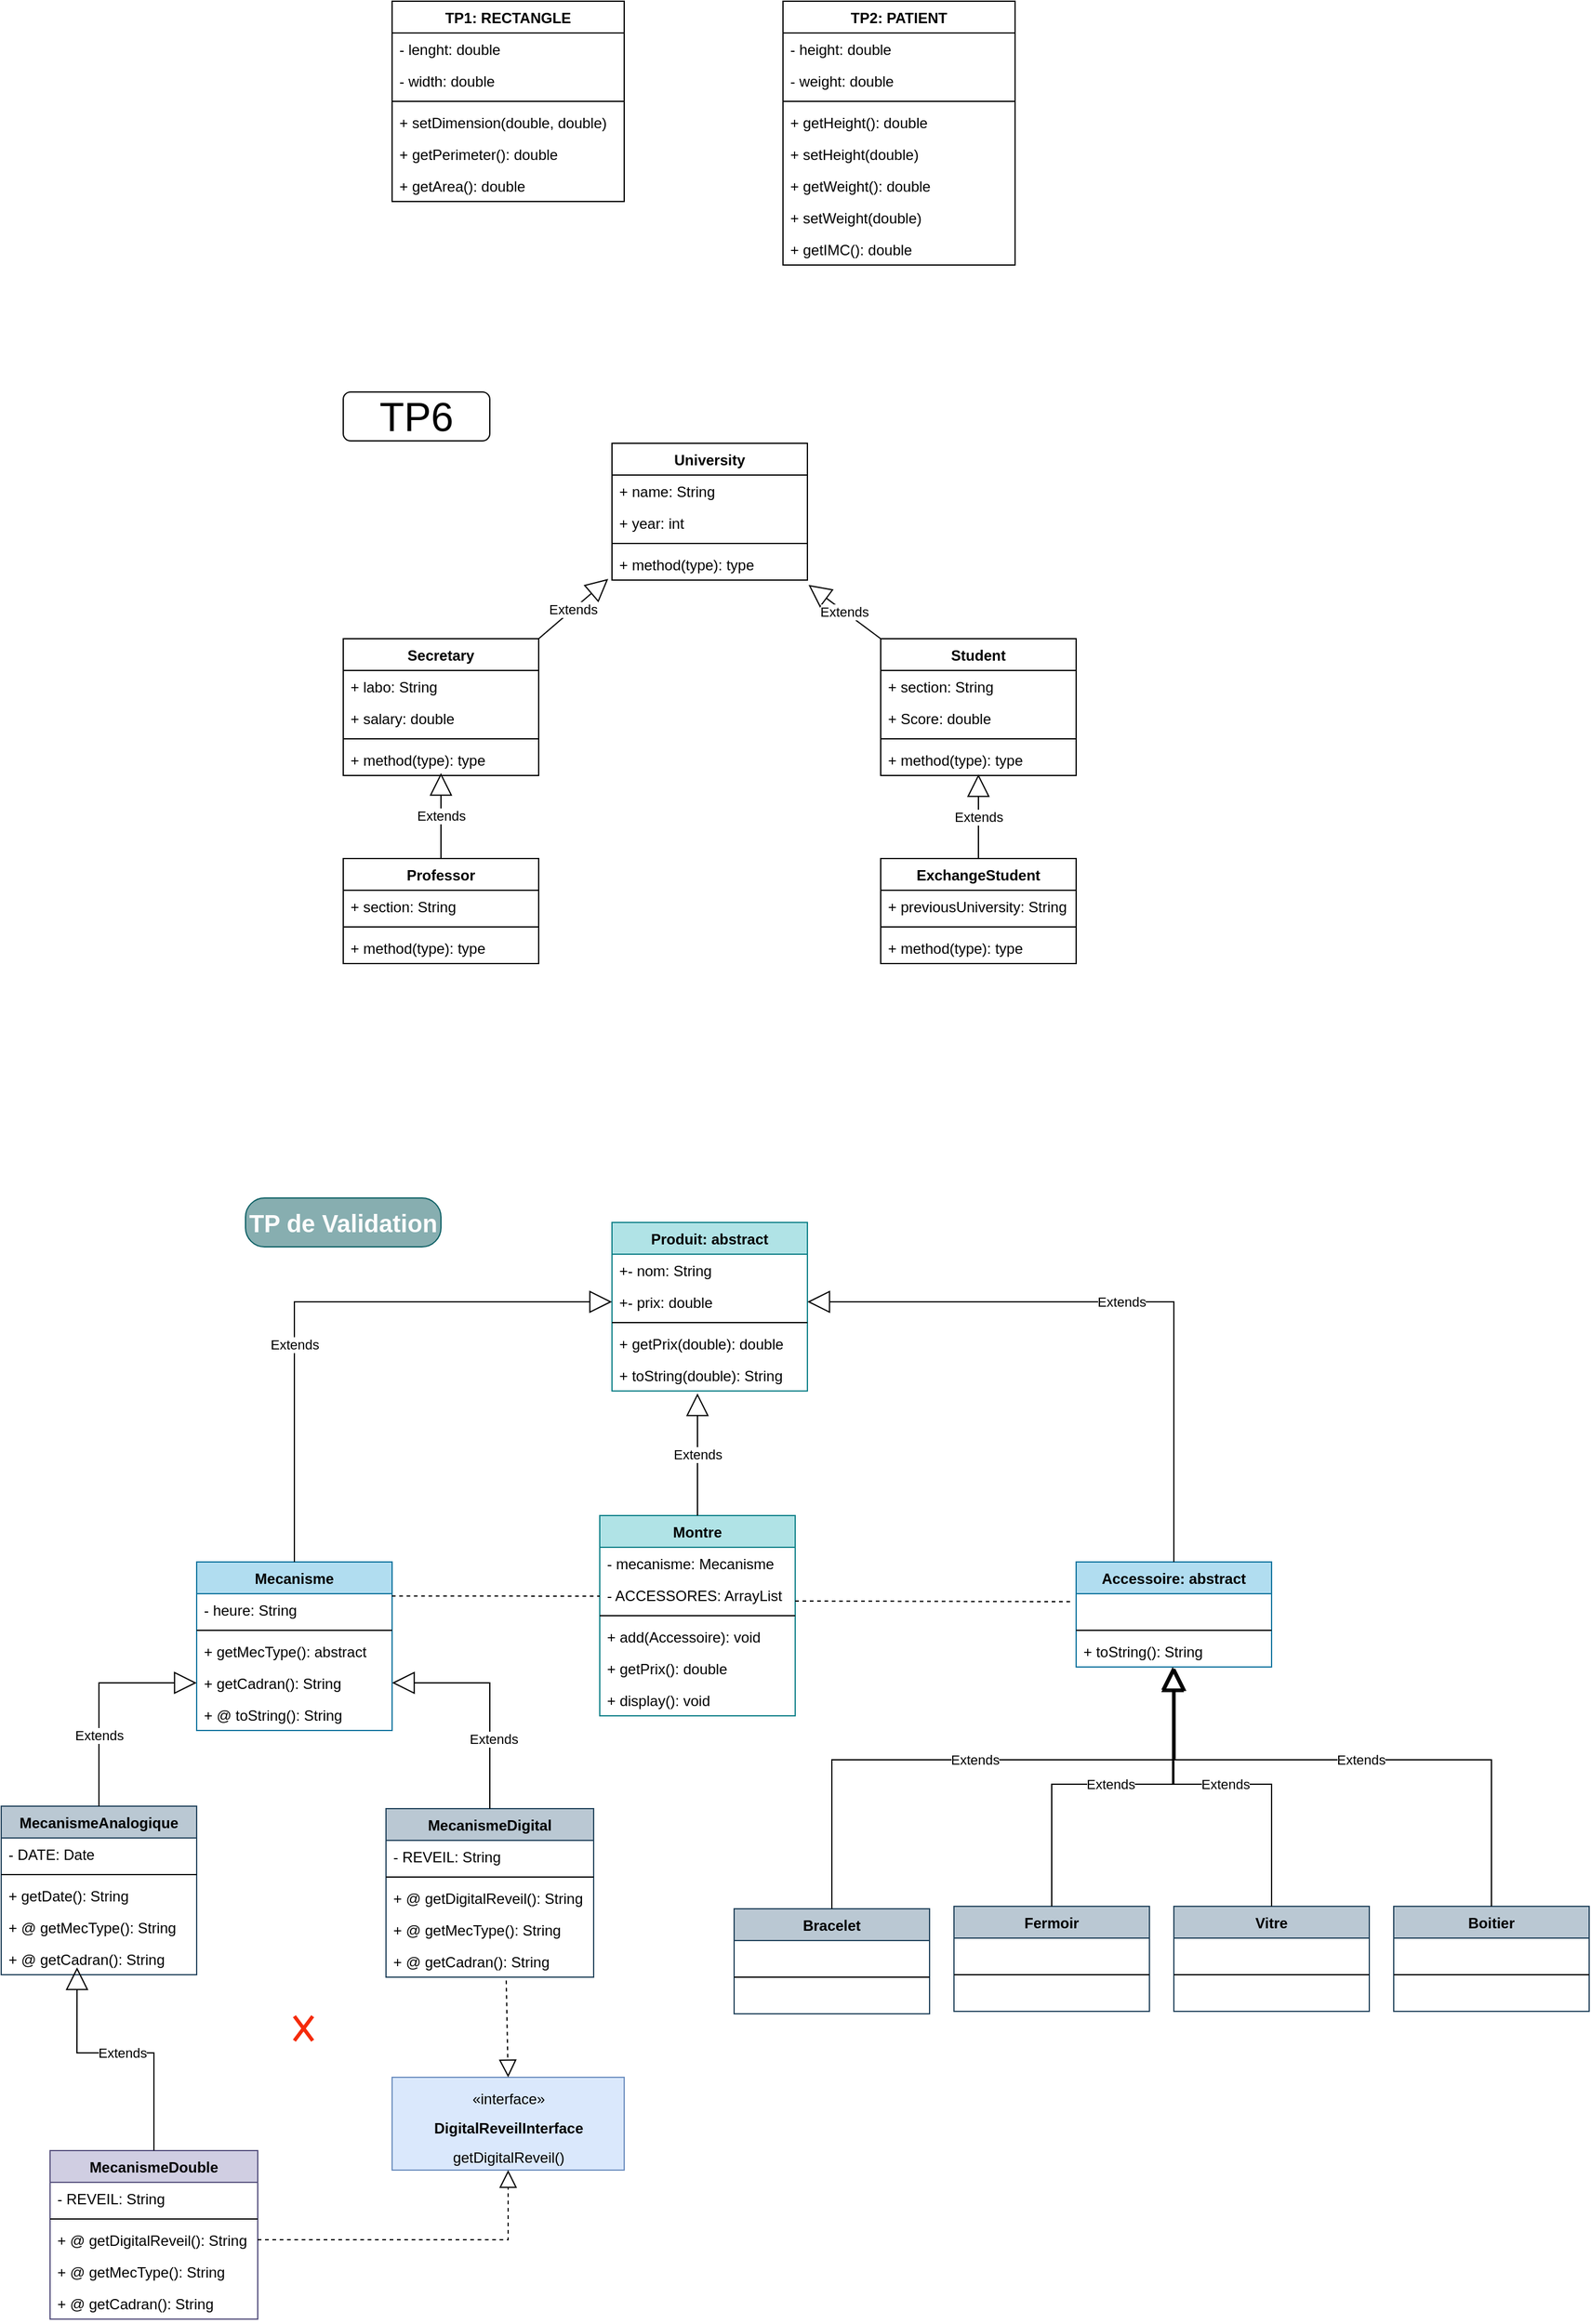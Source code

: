 <mxfile version="15.5.6" type="device"><diagram id="7NLvJx-dDChOAggZXdhR" name="Java-POO-TP"><mxGraphModel dx="2266" dy="753" grid="1" gridSize="10" guides="1" tooltips="1" connect="1" arrows="1" fold="1" page="1" pageScale="1" pageWidth="827" pageHeight="1169" math="0" shadow="0"><root><mxCell id="0"/><mxCell id="1" parent="0"/><mxCell id="1Ip_00NGn_N2yyJPVSsx-1" value="TP1: RECTANGLE" style="swimlane;fontStyle=1;align=center;verticalAlign=top;childLayout=stackLayout;horizontal=1;startSize=26;horizontalStack=0;resizeParent=1;resizeParentMax=0;resizeLast=0;collapsible=1;marginBottom=0;" parent="1" vertex="1"><mxGeometry x="120" y="40" width="190" height="164" as="geometry"><mxRectangle x="30" y="40" width="140" height="26" as="alternateBounds"/></mxGeometry></mxCell><mxCell id="1Ip_00NGn_N2yyJPVSsx-2" value="- lenght: double" style="text;strokeColor=none;fillColor=none;align=left;verticalAlign=top;spacingLeft=4;spacingRight=4;overflow=hidden;rotatable=0;points=[[0,0.5],[1,0.5]];portConstraint=eastwest;" parent="1Ip_00NGn_N2yyJPVSsx-1" vertex="1"><mxGeometry y="26" width="190" height="26" as="geometry"/></mxCell><mxCell id="1Ip_00NGn_N2yyJPVSsx-5" value="- width: double" style="text;strokeColor=none;fillColor=none;align=left;verticalAlign=top;spacingLeft=4;spacingRight=4;overflow=hidden;rotatable=0;points=[[0,0.5],[1,0.5]];portConstraint=eastwest;" parent="1Ip_00NGn_N2yyJPVSsx-1" vertex="1"><mxGeometry y="52" width="190" height="26" as="geometry"/></mxCell><mxCell id="1Ip_00NGn_N2yyJPVSsx-3" value="" style="line;strokeWidth=1;fillColor=none;align=left;verticalAlign=middle;spacingTop=-1;spacingLeft=3;spacingRight=3;rotatable=0;labelPosition=right;points=[];portConstraint=eastwest;" parent="1Ip_00NGn_N2yyJPVSsx-1" vertex="1"><mxGeometry y="78" width="190" height="8" as="geometry"/></mxCell><mxCell id="1Ip_00NGn_N2yyJPVSsx-12" value="+ setDimension(double, double)" style="text;strokeColor=none;fillColor=none;align=left;verticalAlign=top;spacingLeft=4;spacingRight=4;overflow=hidden;rotatable=0;points=[[0,0.5],[1,0.5]];portConstraint=eastwest;" parent="1Ip_00NGn_N2yyJPVSsx-1" vertex="1"><mxGeometry y="86" width="190" height="26" as="geometry"/></mxCell><mxCell id="1Ip_00NGn_N2yyJPVSsx-4" value="+ getPerimeter(): double" style="text;strokeColor=none;fillColor=none;align=left;verticalAlign=top;spacingLeft=4;spacingRight=4;overflow=hidden;rotatable=0;points=[[0,0.5],[1,0.5]];portConstraint=eastwest;" parent="1Ip_00NGn_N2yyJPVSsx-1" vertex="1"><mxGeometry y="112" width="190" height="26" as="geometry"/></mxCell><mxCell id="1Ip_00NGn_N2yyJPVSsx-11" value="+ getArea(): double" style="text;strokeColor=none;fillColor=none;align=left;verticalAlign=top;spacingLeft=4;spacingRight=4;overflow=hidden;rotatable=0;points=[[0,0.5],[1,0.5]];portConstraint=eastwest;" parent="1Ip_00NGn_N2yyJPVSsx-1" vertex="1"><mxGeometry y="138" width="190" height="26" as="geometry"/></mxCell><mxCell id="1Ip_00NGn_N2yyJPVSsx-6" value="TP2: PATIENT" style="swimlane;fontStyle=1;align=center;verticalAlign=top;childLayout=stackLayout;horizontal=1;startSize=26;horizontalStack=0;resizeParent=1;resizeParentMax=0;resizeLast=0;collapsible=1;marginBottom=0;" parent="1" vertex="1"><mxGeometry x="440" y="40" width="190" height="216" as="geometry"/></mxCell><mxCell id="1Ip_00NGn_N2yyJPVSsx-7" value="- height: double" style="text;strokeColor=none;fillColor=none;align=left;verticalAlign=top;spacingLeft=4;spacingRight=4;overflow=hidden;rotatable=0;points=[[0,0.5],[1,0.5]];portConstraint=eastwest;" parent="1Ip_00NGn_N2yyJPVSsx-6" vertex="1"><mxGeometry y="26" width="190" height="26" as="geometry"/></mxCell><mxCell id="1Ip_00NGn_N2yyJPVSsx-9" value="- weight: double" style="text;strokeColor=none;fillColor=none;align=left;verticalAlign=top;spacingLeft=4;spacingRight=4;overflow=hidden;rotatable=0;points=[[0,0.5],[1,0.5]];portConstraint=eastwest;" parent="1Ip_00NGn_N2yyJPVSsx-6" vertex="1"><mxGeometry y="52" width="190" height="26" as="geometry"/></mxCell><mxCell id="1Ip_00NGn_N2yyJPVSsx-8" value="" style="line;strokeWidth=1;fillColor=none;align=left;verticalAlign=middle;spacingTop=-1;spacingLeft=3;spacingRight=3;rotatable=0;labelPosition=right;points=[];portConstraint=eastwest;" parent="1Ip_00NGn_N2yyJPVSsx-6" vertex="1"><mxGeometry y="78" width="190" height="8" as="geometry"/></mxCell><mxCell id="1Ip_00NGn_N2yyJPVSsx-10" value="+ getHeight(): double" style="text;strokeColor=none;fillColor=none;align=left;verticalAlign=top;spacingLeft=4;spacingRight=4;overflow=hidden;rotatable=0;points=[[0,0.5],[1,0.5]];portConstraint=eastwest;" parent="1Ip_00NGn_N2yyJPVSsx-6" vertex="1"><mxGeometry y="86" width="190" height="26" as="geometry"/></mxCell><mxCell id="1Ip_00NGn_N2yyJPVSsx-17" value="+ setHeight(double)" style="text;strokeColor=none;fillColor=none;align=left;verticalAlign=top;spacingLeft=4;spacingRight=4;overflow=hidden;rotatable=0;points=[[0,0.5],[1,0.5]];portConstraint=eastwest;" parent="1Ip_00NGn_N2yyJPVSsx-6" vertex="1"><mxGeometry y="112" width="190" height="26" as="geometry"/></mxCell><mxCell id="1Ip_00NGn_N2yyJPVSsx-13" value="+ getWeight(): double" style="text;strokeColor=none;fillColor=none;align=left;verticalAlign=top;spacingLeft=4;spacingRight=4;overflow=hidden;rotatable=0;points=[[0,0.5],[1,0.5]];portConstraint=eastwest;" parent="1Ip_00NGn_N2yyJPVSsx-6" vertex="1"><mxGeometry y="138" width="190" height="26" as="geometry"/></mxCell><mxCell id="1Ip_00NGn_N2yyJPVSsx-18" value="+ setWeight(double)" style="text;strokeColor=none;fillColor=none;align=left;verticalAlign=top;spacingLeft=4;spacingRight=4;overflow=hidden;rotatable=0;points=[[0,0.5],[1,0.5]];portConstraint=eastwest;" parent="1Ip_00NGn_N2yyJPVSsx-6" vertex="1"><mxGeometry y="164" width="190" height="26" as="geometry"/></mxCell><mxCell id="1Ip_00NGn_N2yyJPVSsx-14" value="+ getIMC(): double" style="text;strokeColor=none;fillColor=none;align=left;verticalAlign=top;spacingLeft=4;spacingRight=4;overflow=hidden;rotatable=0;points=[[0,0.5],[1,0.5]];portConstraint=eastwest;" parent="1Ip_00NGn_N2yyJPVSsx-6" vertex="1"><mxGeometry y="190" width="190" height="26" as="geometry"/></mxCell><mxCell id="AFvJJXjj4XspYQ_Ao5Xr-1" value="Professor" style="swimlane;fontStyle=1;align=center;verticalAlign=top;childLayout=stackLayout;horizontal=1;startSize=26;horizontalStack=0;resizeParent=1;resizeParentMax=0;resizeLast=0;collapsible=1;marginBottom=0;" parent="1" vertex="1"><mxGeometry x="80" y="742" width="160" height="86" as="geometry"/></mxCell><mxCell id="AFvJJXjj4XspYQ_Ao5Xr-2" value="+ section: String" style="text;strokeColor=none;fillColor=none;align=left;verticalAlign=top;spacingLeft=4;spacingRight=4;overflow=hidden;rotatable=0;points=[[0,0.5],[1,0.5]];portConstraint=eastwest;" parent="AFvJJXjj4XspYQ_Ao5Xr-1" vertex="1"><mxGeometry y="26" width="160" height="26" as="geometry"/></mxCell><mxCell id="AFvJJXjj4XspYQ_Ao5Xr-3" value="" style="line;strokeWidth=1;fillColor=none;align=left;verticalAlign=middle;spacingTop=-1;spacingLeft=3;spacingRight=3;rotatable=0;labelPosition=right;points=[];portConstraint=eastwest;" parent="AFvJJXjj4XspYQ_Ao5Xr-1" vertex="1"><mxGeometry y="52" width="160" height="8" as="geometry"/></mxCell><mxCell id="AFvJJXjj4XspYQ_Ao5Xr-4" value="+ method(type): type" style="text;strokeColor=none;fillColor=none;align=left;verticalAlign=top;spacingLeft=4;spacingRight=4;overflow=hidden;rotatable=0;points=[[0,0.5],[1,0.5]];portConstraint=eastwest;" parent="AFvJJXjj4XspYQ_Ao5Xr-1" vertex="1"><mxGeometry y="60" width="160" height="26" as="geometry"/></mxCell><mxCell id="AFvJJXjj4XspYQ_Ao5Xr-9" value="ExchangeStudent" style="swimlane;fontStyle=1;align=center;verticalAlign=top;childLayout=stackLayout;horizontal=1;startSize=26;horizontalStack=0;resizeParent=1;resizeParentMax=0;resizeLast=0;collapsible=1;marginBottom=0;" parent="1" vertex="1"><mxGeometry x="520" y="742" width="160" height="86" as="geometry"/></mxCell><mxCell id="AFvJJXjj4XspYQ_Ao5Xr-10" value="+ previousUniversity: String" style="text;strokeColor=none;fillColor=none;align=left;verticalAlign=top;spacingLeft=4;spacingRight=4;overflow=hidden;rotatable=0;points=[[0,0.5],[1,0.5]];portConstraint=eastwest;" parent="AFvJJXjj4XspYQ_Ao5Xr-9" vertex="1"><mxGeometry y="26" width="160" height="26" as="geometry"/></mxCell><mxCell id="AFvJJXjj4XspYQ_Ao5Xr-11" value="" style="line;strokeWidth=1;fillColor=none;align=left;verticalAlign=middle;spacingTop=-1;spacingLeft=3;spacingRight=3;rotatable=0;labelPosition=right;points=[];portConstraint=eastwest;" parent="AFvJJXjj4XspYQ_Ao5Xr-9" vertex="1"><mxGeometry y="52" width="160" height="8" as="geometry"/></mxCell><mxCell id="AFvJJXjj4XspYQ_Ao5Xr-12" value="+ method(type): type" style="text;strokeColor=none;fillColor=none;align=left;verticalAlign=top;spacingLeft=4;spacingRight=4;overflow=hidden;rotatable=0;points=[[0,0.5],[1,0.5]];portConstraint=eastwest;" parent="AFvJJXjj4XspYQ_Ao5Xr-9" vertex="1"><mxGeometry y="60" width="160" height="26" as="geometry"/></mxCell><mxCell id="AFvJJXjj4XspYQ_Ao5Xr-17" value="Student" style="swimlane;fontStyle=1;align=center;verticalAlign=top;childLayout=stackLayout;horizontal=1;startSize=26;horizontalStack=0;resizeParent=1;resizeParentMax=0;resizeLast=0;collapsible=1;marginBottom=0;" parent="1" vertex="1"><mxGeometry x="520" y="562" width="160" height="112" as="geometry"/></mxCell><mxCell id="AFvJJXjj4XspYQ_Ao5Xr-18" value="+ section: String" style="text;strokeColor=none;fillColor=none;align=left;verticalAlign=top;spacingLeft=4;spacingRight=4;overflow=hidden;rotatable=0;points=[[0,0.5],[1,0.5]];portConstraint=eastwest;" parent="AFvJJXjj4XspYQ_Ao5Xr-17" vertex="1"><mxGeometry y="26" width="160" height="26" as="geometry"/></mxCell><mxCell id="AFvJJXjj4XspYQ_Ao5Xr-19" value="+ Score: double" style="text;strokeColor=none;fillColor=none;align=left;verticalAlign=top;spacingLeft=4;spacingRight=4;overflow=hidden;rotatable=0;points=[[0,0.5],[1,0.5]];portConstraint=eastwest;" parent="AFvJJXjj4XspYQ_Ao5Xr-17" vertex="1"><mxGeometry y="52" width="160" height="26" as="geometry"/></mxCell><mxCell id="AFvJJXjj4XspYQ_Ao5Xr-20" value="" style="line;strokeWidth=1;fillColor=none;align=left;verticalAlign=middle;spacingTop=-1;spacingLeft=3;spacingRight=3;rotatable=0;labelPosition=right;points=[];portConstraint=eastwest;" parent="AFvJJXjj4XspYQ_Ao5Xr-17" vertex="1"><mxGeometry y="78" width="160" height="8" as="geometry"/></mxCell><mxCell id="AFvJJXjj4XspYQ_Ao5Xr-21" value="+ method(type): type" style="text;strokeColor=none;fillColor=none;align=left;verticalAlign=top;spacingLeft=4;spacingRight=4;overflow=hidden;rotatable=0;points=[[0,0.5],[1,0.5]];portConstraint=eastwest;" parent="AFvJJXjj4XspYQ_Ao5Xr-17" vertex="1"><mxGeometry y="86" width="160" height="26" as="geometry"/></mxCell><mxCell id="AFvJJXjj4XspYQ_Ao5Xr-22" value="Secretary" style="swimlane;fontStyle=1;align=center;verticalAlign=top;childLayout=stackLayout;horizontal=1;startSize=26;horizontalStack=0;resizeParent=1;resizeParentMax=0;resizeLast=0;collapsible=1;marginBottom=0;" parent="1" vertex="1"><mxGeometry x="80" y="562" width="160" height="112" as="geometry"/></mxCell><mxCell id="AFvJJXjj4XspYQ_Ao5Xr-23" value="+ labo: String" style="text;strokeColor=none;fillColor=none;align=left;verticalAlign=top;spacingLeft=4;spacingRight=4;overflow=hidden;rotatable=0;points=[[0,0.5],[1,0.5]];portConstraint=eastwest;" parent="AFvJJXjj4XspYQ_Ao5Xr-22" vertex="1"><mxGeometry y="26" width="160" height="26" as="geometry"/></mxCell><mxCell id="AFvJJXjj4XspYQ_Ao5Xr-24" value="+ salary: double" style="text;strokeColor=none;fillColor=none;align=left;verticalAlign=top;spacingLeft=4;spacingRight=4;overflow=hidden;rotatable=0;points=[[0,0.5],[1,0.5]];portConstraint=eastwest;" parent="AFvJJXjj4XspYQ_Ao5Xr-22" vertex="1"><mxGeometry y="52" width="160" height="26" as="geometry"/></mxCell><mxCell id="AFvJJXjj4XspYQ_Ao5Xr-25" value="" style="line;strokeWidth=1;fillColor=none;align=left;verticalAlign=middle;spacingTop=-1;spacingLeft=3;spacingRight=3;rotatable=0;labelPosition=right;points=[];portConstraint=eastwest;" parent="AFvJJXjj4XspYQ_Ao5Xr-22" vertex="1"><mxGeometry y="78" width="160" height="8" as="geometry"/></mxCell><mxCell id="AFvJJXjj4XspYQ_Ao5Xr-26" value="+ method(type): type" style="text;strokeColor=none;fillColor=none;align=left;verticalAlign=top;spacingLeft=4;spacingRight=4;overflow=hidden;rotatable=0;points=[[0,0.5],[1,0.5]];portConstraint=eastwest;" parent="AFvJJXjj4XspYQ_Ao5Xr-22" vertex="1"><mxGeometry y="86" width="160" height="26" as="geometry"/></mxCell><mxCell id="AFvJJXjj4XspYQ_Ao5Xr-27" value="University" style="swimlane;fontStyle=1;align=center;verticalAlign=top;childLayout=stackLayout;horizontal=1;startSize=26;horizontalStack=0;resizeParent=1;resizeParentMax=0;resizeLast=0;collapsible=1;marginBottom=0;" parent="1" vertex="1"><mxGeometry x="300" y="402" width="160" height="112" as="geometry"/></mxCell><mxCell id="AFvJJXjj4XspYQ_Ao5Xr-28" value="+ name: String" style="text;strokeColor=none;fillColor=none;align=left;verticalAlign=top;spacingLeft=4;spacingRight=4;overflow=hidden;rotatable=0;points=[[0,0.5],[1,0.5]];portConstraint=eastwest;" parent="AFvJJXjj4XspYQ_Ao5Xr-27" vertex="1"><mxGeometry y="26" width="160" height="26" as="geometry"/></mxCell><mxCell id="AFvJJXjj4XspYQ_Ao5Xr-29" value="+ year: int" style="text;strokeColor=none;fillColor=none;align=left;verticalAlign=top;spacingLeft=4;spacingRight=4;overflow=hidden;rotatable=0;points=[[0,0.5],[1,0.5]];portConstraint=eastwest;" parent="AFvJJXjj4XspYQ_Ao5Xr-27" vertex="1"><mxGeometry y="52" width="160" height="26" as="geometry"/></mxCell><mxCell id="AFvJJXjj4XspYQ_Ao5Xr-30" value="" style="line;strokeWidth=1;fillColor=none;align=left;verticalAlign=middle;spacingTop=-1;spacingLeft=3;spacingRight=3;rotatable=0;labelPosition=right;points=[];portConstraint=eastwest;" parent="AFvJJXjj4XspYQ_Ao5Xr-27" vertex="1"><mxGeometry y="78" width="160" height="8" as="geometry"/></mxCell><mxCell id="AFvJJXjj4XspYQ_Ao5Xr-31" value="+ method(type): type" style="text;strokeColor=none;fillColor=none;align=left;verticalAlign=top;spacingLeft=4;spacingRight=4;overflow=hidden;rotatable=0;points=[[0,0.5],[1,0.5]];portConstraint=eastwest;" parent="AFvJJXjj4XspYQ_Ao5Xr-27" vertex="1"><mxGeometry y="86" width="160" height="26" as="geometry"/></mxCell><mxCell id="AFvJJXjj4XspYQ_Ao5Xr-32" value="Extends" style="endArrow=block;endSize=16;endFill=0;html=1;rounded=0;entryX=-0.019;entryY=0.962;entryDx=0;entryDy=0;entryPerimeter=0;exitX=1;exitY=0;exitDx=0;exitDy=0;" parent="1" source="AFvJJXjj4XspYQ_Ao5Xr-22" target="AFvJJXjj4XspYQ_Ao5Xr-31" edge="1"><mxGeometry width="160" relative="1" as="geometry"><mxPoint x="20" y="552" as="sourcePoint"/><mxPoint x="180" y="552" as="targetPoint"/></mxGeometry></mxCell><mxCell id="AFvJJXjj4XspYQ_Ao5Xr-33" value="Extends" style="endArrow=block;endSize=16;endFill=0;html=1;rounded=0;entryX=1.006;entryY=1.154;entryDx=0;entryDy=0;entryPerimeter=0;exitX=0;exitY=0;exitDx=0;exitDy=0;" parent="1" source="AFvJJXjj4XspYQ_Ao5Xr-17" target="AFvJJXjj4XspYQ_Ao5Xr-31" edge="1"><mxGeometry width="160" relative="1" as="geometry"><mxPoint x="250" y="640" as="sourcePoint"/><mxPoint x="363" y="554.002" as="targetPoint"/></mxGeometry></mxCell><mxCell id="AFvJJXjj4XspYQ_Ao5Xr-34" value="Extends" style="endArrow=block;endSize=16;endFill=0;html=1;rounded=0;exitX=0.5;exitY=0;exitDx=0;exitDy=0;" parent="1" source="AFvJJXjj4XspYQ_Ao5Xr-1" edge="1"><mxGeometry width="160" relative="1" as="geometry"><mxPoint x="-30" y="802" as="sourcePoint"/><mxPoint x="160" y="672" as="targetPoint"/></mxGeometry></mxCell><mxCell id="AFvJJXjj4XspYQ_Ao5Xr-35" value="Extends" style="endArrow=block;endSize=16;endFill=0;html=1;rounded=0;entryX=0.5;entryY=0.962;entryDx=0;entryDy=0;entryPerimeter=0;exitX=0.5;exitY=0;exitDx=0;exitDy=0;" parent="1" source="AFvJJXjj4XspYQ_Ao5Xr-9" target="AFvJJXjj4XspYQ_Ao5Xr-21" edge="1"><mxGeometry width="160" relative="1" as="geometry"><mxPoint x="550" y="802" as="sourcePoint"/><mxPoint x="606.96" y="812.002" as="targetPoint"/></mxGeometry></mxCell><mxCell id="AFvJJXjj4XspYQ_Ao5Xr-36" value="&lt;font style=&quot;font-size: 33px&quot;&gt;TP6&lt;/font&gt;" style="rounded=1;whiteSpace=wrap;html=1;" parent="1" vertex="1"><mxGeometry x="80" y="360" width="120" height="40" as="geometry"/></mxCell><mxCell id="9vx7oB6slIknkh0LOiSo-1" value="Produit: abstract" style="swimlane;fontStyle=1;align=center;verticalAlign=top;childLayout=stackLayout;horizontal=1;startSize=26;horizontalStack=0;resizeParent=1;resizeParentMax=0;resizeLast=0;collapsible=1;marginBottom=0;fillColor=#b0e3e6;strokeColor=#0e8088;" vertex="1" parent="1"><mxGeometry x="300" y="1040" width="160" height="138" as="geometry"/></mxCell><mxCell id="9vx7oB6slIknkh0LOiSo-68" value="+- nom: String" style="text;strokeColor=none;fillColor=none;align=left;verticalAlign=top;spacingLeft=4;spacingRight=4;overflow=hidden;rotatable=0;points=[[0,0.5],[1,0.5]];portConstraint=eastwest;" vertex="1" parent="9vx7oB6slIknkh0LOiSo-1"><mxGeometry y="26" width="160" height="26" as="geometry"/></mxCell><mxCell id="9vx7oB6slIknkh0LOiSo-2" value="+- prix: double" style="text;strokeColor=none;fillColor=none;align=left;verticalAlign=top;spacingLeft=4;spacingRight=4;overflow=hidden;rotatable=0;points=[[0,0.5],[1,0.5]];portConstraint=eastwest;" vertex="1" parent="9vx7oB6slIknkh0LOiSo-1"><mxGeometry y="52" width="160" height="26" as="geometry"/></mxCell><mxCell id="9vx7oB6slIknkh0LOiSo-3" value="" style="line;strokeWidth=1;fillColor=none;align=left;verticalAlign=middle;spacingTop=-1;spacingLeft=3;spacingRight=3;rotatable=0;labelPosition=right;points=[];portConstraint=eastwest;" vertex="1" parent="9vx7oB6slIknkh0LOiSo-1"><mxGeometry y="78" width="160" height="8" as="geometry"/></mxCell><mxCell id="9vx7oB6slIknkh0LOiSo-4" value="+ getPrix(double): double" style="text;strokeColor=none;fillColor=none;align=left;verticalAlign=top;spacingLeft=4;spacingRight=4;overflow=hidden;rotatable=0;points=[[0,0.5],[1,0.5]];portConstraint=eastwest;" vertex="1" parent="9vx7oB6slIknkh0LOiSo-1"><mxGeometry y="86" width="160" height="26" as="geometry"/></mxCell><mxCell id="9vx7oB6slIknkh0LOiSo-82" value="+ toString(double): String" style="text;strokeColor=none;fillColor=none;align=left;verticalAlign=top;spacingLeft=4;spacingRight=4;overflow=hidden;rotatable=0;points=[[0,0.5],[1,0.5]];portConstraint=eastwest;" vertex="1" parent="9vx7oB6slIknkh0LOiSo-1"><mxGeometry y="112" width="160" height="26" as="geometry"/></mxCell><mxCell id="9vx7oB6slIknkh0LOiSo-9" value="Montre" style="swimlane;fontStyle=1;align=center;verticalAlign=top;childLayout=stackLayout;horizontal=1;startSize=26;horizontalStack=0;resizeParent=1;resizeParentMax=0;resizeLast=0;collapsible=1;marginBottom=0;fillColor=#b0e3e6;strokeColor=#0e8088;" vertex="1" parent="1"><mxGeometry x="290" y="1280" width="160" height="164" as="geometry"/></mxCell><mxCell id="9vx7oB6slIknkh0LOiSo-10" value="- mecanisme: Mecanisme" style="text;strokeColor=none;fillColor=none;align=left;verticalAlign=top;spacingLeft=4;spacingRight=4;overflow=hidden;rotatable=0;points=[[0,0.5],[1,0.5]];portConstraint=eastwest;" vertex="1" parent="9vx7oB6slIknkh0LOiSo-9"><mxGeometry y="26" width="160" height="26" as="geometry"/></mxCell><mxCell id="9vx7oB6slIknkh0LOiSo-83" value="- ACCESSORES: ArrayList" style="text;strokeColor=none;fillColor=none;align=left;verticalAlign=top;spacingLeft=4;spacingRight=4;overflow=hidden;rotatable=0;points=[[0,0.5],[1,0.5]];portConstraint=eastwest;" vertex="1" parent="9vx7oB6slIknkh0LOiSo-9"><mxGeometry y="52" width="160" height="26" as="geometry"/></mxCell><mxCell id="9vx7oB6slIknkh0LOiSo-11" value="" style="line;strokeWidth=1;fillColor=none;align=left;verticalAlign=middle;spacingTop=-1;spacingLeft=3;spacingRight=3;rotatable=0;labelPosition=right;points=[];portConstraint=eastwest;" vertex="1" parent="9vx7oB6slIknkh0LOiSo-9"><mxGeometry y="78" width="160" height="8" as="geometry"/></mxCell><mxCell id="9vx7oB6slIknkh0LOiSo-12" value="+ add(Accessoire): void" style="text;strokeColor=none;fillColor=none;align=left;verticalAlign=top;spacingLeft=4;spacingRight=4;overflow=hidden;rotatable=0;points=[[0,0.5],[1,0.5]];portConstraint=eastwest;" vertex="1" parent="9vx7oB6slIknkh0LOiSo-9"><mxGeometry y="86" width="160" height="26" as="geometry"/></mxCell><mxCell id="9vx7oB6slIknkh0LOiSo-84" value="+ getPrix(): double" style="text;strokeColor=none;fillColor=none;align=left;verticalAlign=top;spacingLeft=4;spacingRight=4;overflow=hidden;rotatable=0;points=[[0,0.5],[1,0.5]];portConstraint=eastwest;" vertex="1" parent="9vx7oB6slIknkh0LOiSo-9"><mxGeometry y="112" width="160" height="26" as="geometry"/></mxCell><mxCell id="9vx7oB6slIknkh0LOiSo-85" value="+ display(): void" style="text;strokeColor=none;fillColor=none;align=left;verticalAlign=top;spacingLeft=4;spacingRight=4;overflow=hidden;rotatable=0;points=[[0,0.5],[1,0.5]];portConstraint=eastwest;" vertex="1" parent="9vx7oB6slIknkh0LOiSo-9"><mxGeometry y="138" width="160" height="26" as="geometry"/></mxCell><mxCell id="9vx7oB6slIknkh0LOiSo-13" value="Mecanisme" style="swimlane;fontStyle=1;align=center;verticalAlign=top;childLayout=stackLayout;horizontal=1;startSize=26;horizontalStack=0;resizeParent=1;resizeParentMax=0;resizeLast=0;collapsible=1;marginBottom=0;fillColor=#b1ddf0;strokeColor=#10739e;" vertex="1" parent="1"><mxGeometry x="-40" y="1318" width="160" height="138" as="geometry"/></mxCell><mxCell id="9vx7oB6slIknkh0LOiSo-14" value="- heure: String" style="text;strokeColor=none;fillColor=none;align=left;verticalAlign=top;spacingLeft=4;spacingRight=4;overflow=hidden;rotatable=0;points=[[0,0.5],[1,0.5]];portConstraint=eastwest;" vertex="1" parent="9vx7oB6slIknkh0LOiSo-13"><mxGeometry y="26" width="160" height="26" as="geometry"/></mxCell><mxCell id="9vx7oB6slIknkh0LOiSo-15" value="" style="line;strokeWidth=1;fillColor=none;align=left;verticalAlign=middle;spacingTop=-1;spacingLeft=3;spacingRight=3;rotatable=0;labelPosition=right;points=[];portConstraint=eastwest;" vertex="1" parent="9vx7oB6slIknkh0LOiSo-13"><mxGeometry y="52" width="160" height="8" as="geometry"/></mxCell><mxCell id="9vx7oB6slIknkh0LOiSo-16" value="+ getMecType(): abstract" style="text;strokeColor=none;fillColor=none;align=left;verticalAlign=top;spacingLeft=4;spacingRight=4;overflow=hidden;rotatable=0;points=[[0,0.5],[1,0.5]];portConstraint=eastwest;" vertex="1" parent="9vx7oB6slIknkh0LOiSo-13"><mxGeometry y="60" width="160" height="26" as="geometry"/></mxCell><mxCell id="9vx7oB6slIknkh0LOiSo-62" value="+ getCadran(): String" style="text;strokeColor=none;fillColor=none;align=left;verticalAlign=top;spacingLeft=4;spacingRight=4;overflow=hidden;rotatable=0;points=[[0,0.5],[1,0.5]];portConstraint=eastwest;" vertex="1" parent="9vx7oB6slIknkh0LOiSo-13"><mxGeometry y="86" width="160" height="26" as="geometry"/></mxCell><mxCell id="9vx7oB6slIknkh0LOiSo-86" value="+ @ toString(): String" style="text;strokeColor=none;fillColor=none;align=left;verticalAlign=top;spacingLeft=4;spacingRight=4;overflow=hidden;rotatable=0;points=[[0,0.5],[1,0.5]];portConstraint=eastwest;" vertex="1" parent="9vx7oB6slIknkh0LOiSo-13"><mxGeometry y="112" width="160" height="26" as="geometry"/></mxCell><mxCell id="9vx7oB6slIknkh0LOiSo-17" value="Accessoire: abstract" style="swimlane;fontStyle=1;align=center;verticalAlign=top;childLayout=stackLayout;horizontal=1;startSize=26;horizontalStack=0;resizeParent=1;resizeParentMax=0;resizeLast=0;collapsible=1;marginBottom=0;fillColor=#b1ddf0;strokeColor=#10739e;" vertex="1" parent="1"><mxGeometry x="680" y="1318" width="160" height="86" as="geometry"/></mxCell><mxCell id="9vx7oB6slIknkh0LOiSo-69" value="   " style="text;strokeColor=none;fillColor=none;align=left;verticalAlign=top;spacingLeft=4;spacingRight=4;overflow=hidden;rotatable=0;points=[[0,0.5],[1,0.5]];portConstraint=eastwest;" vertex="1" parent="9vx7oB6slIknkh0LOiSo-17"><mxGeometry y="26" width="160" height="26" as="geometry"/></mxCell><mxCell id="9vx7oB6slIknkh0LOiSo-19" value="" style="line;strokeWidth=1;fillColor=none;align=left;verticalAlign=middle;spacingTop=-1;spacingLeft=3;spacingRight=3;rotatable=0;labelPosition=right;points=[];portConstraint=eastwest;" vertex="1" parent="9vx7oB6slIknkh0LOiSo-17"><mxGeometry y="52" width="160" height="8" as="geometry"/></mxCell><mxCell id="9vx7oB6slIknkh0LOiSo-20" value="+ toString(): String" style="text;strokeColor=none;fillColor=none;align=left;verticalAlign=top;spacingLeft=4;spacingRight=4;overflow=hidden;rotatable=0;points=[[0,0.5],[1,0.5]];portConstraint=eastwest;" vertex="1" parent="9vx7oB6slIknkh0LOiSo-17"><mxGeometry y="60" width="160" height="26" as="geometry"/></mxCell><mxCell id="9vx7oB6slIknkh0LOiSo-21" value="Extends" style="endArrow=block;endSize=16;endFill=0;html=1;rounded=0;" edge="1" parent="1" source="9vx7oB6slIknkh0LOiSo-9"><mxGeometry width="160" relative="1" as="geometry"><mxPoint x="330" y="1010" as="sourcePoint"/><mxPoint x="370" y="1180" as="targetPoint"/></mxGeometry></mxCell><mxCell id="9vx7oB6slIknkh0LOiSo-22" value="Extends" style="endArrow=block;endSize=16;endFill=0;html=1;rounded=0;exitX=0.5;exitY=0;exitDx=0;exitDy=0;entryX=0;entryY=0.5;entryDx=0;entryDy=0;" edge="1" parent="1" source="9vx7oB6slIknkh0LOiSo-13" target="9vx7oB6slIknkh0LOiSo-2"><mxGeometry x="-0.248" width="160" relative="1" as="geometry"><mxPoint x="250" y="1162" as="sourcePoint"/><mxPoint x="388.08" y="1045.998" as="targetPoint"/><Array as="points"><mxPoint x="40" y="1105"/></Array><mxPoint as="offset"/></mxGeometry></mxCell><mxCell id="9vx7oB6slIknkh0LOiSo-23" value="Extends" style="endArrow=block;endSize=16;endFill=0;html=1;rounded=0;exitX=0.5;exitY=0;exitDx=0;exitDy=0;entryX=1;entryY=0.5;entryDx=0;entryDy=0;" edge="1" parent="1" source="9vx7oB6slIknkh0LOiSo-17" target="9vx7oB6slIknkh0LOiSo-2"><mxGeometry width="160" relative="1" as="geometry"><mxPoint x="720" y="1105" as="sourcePoint"/><mxPoint x="308.08" y="1053.998" as="targetPoint"/><Array as="points"><mxPoint x="760" y="1105"/></Array></mxGeometry></mxCell><mxCell id="9vx7oB6slIknkh0LOiSo-24" value="Fermoir" style="swimlane;fontStyle=1;align=center;verticalAlign=top;childLayout=stackLayout;horizontal=1;startSize=26;horizontalStack=0;resizeParent=1;resizeParentMax=0;resizeLast=0;collapsible=1;marginBottom=0;fillColor=#bac8d3;strokeColor=#23445d;" vertex="1" parent="1"><mxGeometry x="580" y="1600" width="160" height="86" as="geometry"/></mxCell><mxCell id="9vx7oB6slIknkh0LOiSo-25" value="    " style="text;strokeColor=none;fillColor=none;align=left;verticalAlign=top;spacingLeft=4;spacingRight=4;overflow=hidden;rotatable=0;points=[[0,0.5],[1,0.5]];portConstraint=eastwest;" vertex="1" parent="9vx7oB6slIknkh0LOiSo-24"><mxGeometry y="26" width="160" height="26" as="geometry"/></mxCell><mxCell id="9vx7oB6slIknkh0LOiSo-26" value="" style="line;strokeWidth=1;fillColor=none;align=left;verticalAlign=middle;spacingTop=-1;spacingLeft=3;spacingRight=3;rotatable=0;labelPosition=right;points=[];portConstraint=eastwest;" vertex="1" parent="9vx7oB6slIknkh0LOiSo-24"><mxGeometry y="52" width="160" height="8" as="geometry"/></mxCell><mxCell id="9vx7oB6slIknkh0LOiSo-27" value="    " style="text;strokeColor=none;fillColor=none;align=left;verticalAlign=top;spacingLeft=4;spacingRight=4;overflow=hidden;rotatable=0;points=[[0,0.5],[1,0.5]];portConstraint=eastwest;" vertex="1" parent="9vx7oB6slIknkh0LOiSo-24"><mxGeometry y="60" width="160" height="26" as="geometry"/></mxCell><mxCell id="9vx7oB6slIknkh0LOiSo-28" value="Bracelet" style="swimlane;fontStyle=1;align=center;verticalAlign=top;childLayout=stackLayout;horizontal=1;startSize=26;horizontalStack=0;resizeParent=1;resizeParentMax=0;resizeLast=0;collapsible=1;marginBottom=0;fillColor=#bac8d3;strokeColor=#23445d;" vertex="1" parent="1"><mxGeometry x="400" y="1602" width="160" height="86" as="geometry"/></mxCell><mxCell id="9vx7oB6slIknkh0LOiSo-29" value="    " style="text;strokeColor=none;fillColor=none;align=left;verticalAlign=top;spacingLeft=4;spacingRight=4;overflow=hidden;rotatable=0;points=[[0,0.5],[1,0.5]];portConstraint=eastwest;" vertex="1" parent="9vx7oB6slIknkh0LOiSo-28"><mxGeometry y="26" width="160" height="26" as="geometry"/></mxCell><mxCell id="9vx7oB6slIknkh0LOiSo-30" value="" style="line;strokeWidth=1;fillColor=none;align=left;verticalAlign=middle;spacingTop=-1;spacingLeft=3;spacingRight=3;rotatable=0;labelPosition=right;points=[];portConstraint=eastwest;" vertex="1" parent="9vx7oB6slIknkh0LOiSo-28"><mxGeometry y="52" width="160" height="8" as="geometry"/></mxCell><mxCell id="9vx7oB6slIknkh0LOiSo-31" value="    " style="text;strokeColor=none;fillColor=none;align=left;verticalAlign=top;spacingLeft=4;spacingRight=4;overflow=hidden;rotatable=0;points=[[0,0.5],[1,0.5]];portConstraint=eastwest;" vertex="1" parent="9vx7oB6slIknkh0LOiSo-28"><mxGeometry y="60" width="160" height="26" as="geometry"/></mxCell><mxCell id="9vx7oB6slIknkh0LOiSo-32" value="Boitier" style="swimlane;fontStyle=1;align=center;verticalAlign=top;childLayout=stackLayout;horizontal=1;startSize=26;horizontalStack=0;resizeParent=1;resizeParentMax=0;resizeLast=0;collapsible=1;marginBottom=0;fillColor=#bac8d3;strokeColor=#23445d;" vertex="1" parent="1"><mxGeometry x="940" y="1600" width="160" height="86" as="geometry"/></mxCell><mxCell id="9vx7oB6slIknkh0LOiSo-33" value="    " style="text;strokeColor=none;fillColor=none;align=left;verticalAlign=top;spacingLeft=4;spacingRight=4;overflow=hidden;rotatable=0;points=[[0,0.5],[1,0.5]];portConstraint=eastwest;" vertex="1" parent="9vx7oB6slIknkh0LOiSo-32"><mxGeometry y="26" width="160" height="26" as="geometry"/></mxCell><mxCell id="9vx7oB6slIknkh0LOiSo-34" value="" style="line;strokeWidth=1;fillColor=none;align=left;verticalAlign=middle;spacingTop=-1;spacingLeft=3;spacingRight=3;rotatable=0;labelPosition=right;points=[];portConstraint=eastwest;" vertex="1" parent="9vx7oB6slIknkh0LOiSo-32"><mxGeometry y="52" width="160" height="8" as="geometry"/></mxCell><mxCell id="9vx7oB6slIknkh0LOiSo-35" value="    " style="text;strokeColor=none;fillColor=none;align=left;verticalAlign=top;spacingLeft=4;spacingRight=4;overflow=hidden;rotatable=0;points=[[0,0.5],[1,0.5]];portConstraint=eastwest;" vertex="1" parent="9vx7oB6slIknkh0LOiSo-32"><mxGeometry y="60" width="160" height="26" as="geometry"/></mxCell><mxCell id="9vx7oB6slIknkh0LOiSo-36" value="Extends" style="endArrow=block;endSize=16;endFill=0;html=1;rounded=0;exitX=0.5;exitY=0;exitDx=0;exitDy=0;entryX=0.5;entryY=1.038;entryDx=0;entryDy=0;entryPerimeter=0;" edge="1" parent="1" source="9vx7oB6slIknkh0LOiSo-24" target="9vx7oB6slIknkh0LOiSo-20"><mxGeometry width="160" relative="1" as="geometry"><mxPoint x="680" y="1370" as="sourcePoint"/><mxPoint x="790" y="1200" as="targetPoint"/><Array as="points"><mxPoint x="660" y="1500"/><mxPoint x="760" y="1500"/></Array></mxGeometry></mxCell><mxCell id="9vx7oB6slIknkh0LOiSo-37" value="Extends" style="endArrow=block;endSize=16;endFill=0;html=1;rounded=0;exitX=0.5;exitY=0;exitDx=0;exitDy=0;entryX=0.506;entryY=1.038;entryDx=0;entryDy=0;entryPerimeter=0;" edge="1" parent="1" source="9vx7oB6slIknkh0LOiSo-28" target="9vx7oB6slIknkh0LOiSo-20"><mxGeometry width="160" relative="1" as="geometry"><mxPoint x="530" y="1410" as="sourcePoint"/><mxPoint x="640" y="1290" as="targetPoint"/><Array as="points"><mxPoint x="480" y="1480"/><mxPoint x="761" y="1480"/></Array></mxGeometry></mxCell><mxCell id="9vx7oB6slIknkh0LOiSo-38" value="Extends" style="endArrow=block;endSize=16;endFill=0;html=1;rounded=0;exitX=0.5;exitY=0;exitDx=0;exitDy=0;entryX=0.494;entryY=1.077;entryDx=0;entryDy=0;entryPerimeter=0;" edge="1" parent="1" source="9vx7oB6slIknkh0LOiSo-32" target="9vx7oB6slIknkh0LOiSo-20"><mxGeometry width="160" relative="1" as="geometry"><mxPoint x="690" y="1410" as="sourcePoint"/><mxPoint x="800" y="1490" as="targetPoint"/><Array as="points"><mxPoint x="1020" y="1480"/><mxPoint x="759" y="1480"/></Array></mxGeometry></mxCell><mxCell id="9vx7oB6slIknkh0LOiSo-39" value="Vitre" style="swimlane;fontStyle=1;align=center;verticalAlign=top;childLayout=stackLayout;horizontal=1;startSize=26;horizontalStack=0;resizeParent=1;resizeParentMax=0;resizeLast=0;collapsible=1;marginBottom=0;fillColor=#bac8d3;strokeColor=#23445d;" vertex="1" parent="1"><mxGeometry x="760" y="1600" width="160" height="86" as="geometry"/></mxCell><mxCell id="9vx7oB6slIknkh0LOiSo-40" value="    " style="text;strokeColor=none;fillColor=none;align=left;verticalAlign=top;spacingLeft=4;spacingRight=4;overflow=hidden;rotatable=0;points=[[0,0.5],[1,0.5]];portConstraint=eastwest;" vertex="1" parent="9vx7oB6slIknkh0LOiSo-39"><mxGeometry y="26" width="160" height="26" as="geometry"/></mxCell><mxCell id="9vx7oB6slIknkh0LOiSo-41" value="" style="line;strokeWidth=1;fillColor=none;align=left;verticalAlign=middle;spacingTop=-1;spacingLeft=3;spacingRight=3;rotatable=0;labelPosition=right;points=[];portConstraint=eastwest;" vertex="1" parent="9vx7oB6slIknkh0LOiSo-39"><mxGeometry y="52" width="160" height="8" as="geometry"/></mxCell><mxCell id="9vx7oB6slIknkh0LOiSo-42" value="    " style="text;strokeColor=none;fillColor=none;align=left;verticalAlign=top;spacingLeft=4;spacingRight=4;overflow=hidden;rotatable=0;points=[[0,0.5],[1,0.5]];portConstraint=eastwest;" vertex="1" parent="9vx7oB6slIknkh0LOiSo-39"><mxGeometry y="60" width="160" height="26" as="geometry"/></mxCell><mxCell id="9vx7oB6slIknkh0LOiSo-43" value="Extends" style="endArrow=block;endSize=16;endFill=0;html=1;rounded=0;entryX=0.494;entryY=1;entryDx=0;entryDy=0;exitX=0.5;exitY=0;exitDx=0;exitDy=0;entryPerimeter=0;" edge="1" parent="1" source="9vx7oB6slIknkh0LOiSo-39" target="9vx7oB6slIknkh0LOiSo-20"><mxGeometry width="160" relative="1" as="geometry"><mxPoint x="818.08" y="1166" as="sourcePoint"/><mxPoint x="880" y="1105" as="targetPoint"/><Array as="points"><mxPoint x="840" y="1500"/><mxPoint x="759" y="1500"/></Array></mxGeometry></mxCell><mxCell id="9vx7oB6slIknkh0LOiSo-44" value="MecanismeDigital" style="swimlane;fontStyle=1;align=center;verticalAlign=top;childLayout=stackLayout;horizontal=1;startSize=26;horizontalStack=0;resizeParent=1;resizeParentMax=0;resizeLast=0;collapsible=1;marginBottom=0;fillColor=#bac8d3;strokeColor=#23445d;" vertex="1" parent="1"><mxGeometry x="115" y="1520" width="170" height="138" as="geometry"/></mxCell><mxCell id="9vx7oB6slIknkh0LOiSo-45" value="- REVEIL: String" style="text;strokeColor=none;fillColor=none;align=left;verticalAlign=top;spacingLeft=4;spacingRight=4;overflow=hidden;rotatable=0;points=[[0,0.5],[1,0.5]];portConstraint=eastwest;" vertex="1" parent="9vx7oB6slIknkh0LOiSo-44"><mxGeometry y="26" width="170" height="26" as="geometry"/></mxCell><mxCell id="9vx7oB6slIknkh0LOiSo-46" value="" style="line;strokeWidth=1;fillColor=none;align=left;verticalAlign=middle;spacingTop=-1;spacingLeft=3;spacingRight=3;rotatable=0;labelPosition=right;points=[];portConstraint=eastwest;" vertex="1" parent="9vx7oB6slIknkh0LOiSo-44"><mxGeometry y="52" width="170" height="8" as="geometry"/></mxCell><mxCell id="9vx7oB6slIknkh0LOiSo-47" value="+ @ getDigitalReveil(): String" style="text;strokeColor=none;fillColor=none;align=left;verticalAlign=top;spacingLeft=4;spacingRight=4;overflow=hidden;rotatable=0;points=[[0,0.5],[1,0.5]];portConstraint=eastwest;" vertex="1" parent="9vx7oB6slIknkh0LOiSo-44"><mxGeometry y="60" width="170" height="26" as="geometry"/></mxCell><mxCell id="9vx7oB6slIknkh0LOiSo-90" value="+ @ getMecType(): String" style="text;strokeColor=none;fillColor=none;align=left;verticalAlign=top;spacingLeft=4;spacingRight=4;overflow=hidden;rotatable=0;points=[[0,0.5],[1,0.5]];portConstraint=eastwest;" vertex="1" parent="9vx7oB6slIknkh0LOiSo-44"><mxGeometry y="86" width="170" height="26" as="geometry"/></mxCell><mxCell id="9vx7oB6slIknkh0LOiSo-91" value="+ @ getCadran(): String" style="text;strokeColor=none;fillColor=none;align=left;verticalAlign=top;spacingLeft=4;spacingRight=4;overflow=hidden;rotatable=0;points=[[0,0.5],[1,0.5]];portConstraint=eastwest;" vertex="1" parent="9vx7oB6slIknkh0LOiSo-44"><mxGeometry y="112" width="170" height="26" as="geometry"/></mxCell><mxCell id="9vx7oB6slIknkh0LOiSo-48" value="MecanismeAnalogique" style="swimlane;fontStyle=1;align=center;verticalAlign=top;childLayout=stackLayout;horizontal=1;startSize=26;horizontalStack=0;resizeParent=1;resizeParentMax=0;resizeLast=0;collapsible=1;marginBottom=0;fillColor=#bac8d3;strokeColor=#23445d;" vertex="1" parent="1"><mxGeometry x="-200" y="1518" width="160" height="138" as="geometry"/></mxCell><mxCell id="9vx7oB6slIknkh0LOiSo-49" value="- DATE: Date" style="text;strokeColor=none;fillColor=none;align=left;verticalAlign=top;spacingLeft=4;spacingRight=4;overflow=hidden;rotatable=0;points=[[0,0.5],[1,0.5]];portConstraint=eastwest;" vertex="1" parent="9vx7oB6slIknkh0LOiSo-48"><mxGeometry y="26" width="160" height="26" as="geometry"/></mxCell><mxCell id="9vx7oB6slIknkh0LOiSo-50" value="" style="line;strokeWidth=1;fillColor=none;align=left;verticalAlign=middle;spacingTop=-1;spacingLeft=3;spacingRight=3;rotatable=0;labelPosition=right;points=[];portConstraint=eastwest;" vertex="1" parent="9vx7oB6slIknkh0LOiSo-48"><mxGeometry y="52" width="160" height="8" as="geometry"/></mxCell><mxCell id="9vx7oB6slIknkh0LOiSo-87" value="+ getDate(): String" style="text;strokeColor=none;fillColor=none;align=left;verticalAlign=top;spacingLeft=4;spacingRight=4;overflow=hidden;rotatable=0;points=[[0,0.5],[1,0.5]];portConstraint=eastwest;" vertex="1" parent="9vx7oB6slIknkh0LOiSo-48"><mxGeometry y="60" width="160" height="26" as="geometry"/></mxCell><mxCell id="9vx7oB6slIknkh0LOiSo-51" value="+ @ getMecType(): String" style="text;strokeColor=none;fillColor=none;align=left;verticalAlign=top;spacingLeft=4;spacingRight=4;overflow=hidden;rotatable=0;points=[[0,0.5],[1,0.5]];portConstraint=eastwest;" vertex="1" parent="9vx7oB6slIknkh0LOiSo-48"><mxGeometry y="86" width="160" height="26" as="geometry"/></mxCell><mxCell id="9vx7oB6slIknkh0LOiSo-88" value="+ @ getCadran(): String" style="text;strokeColor=none;fillColor=none;align=left;verticalAlign=top;spacingLeft=4;spacingRight=4;overflow=hidden;rotatable=0;points=[[0,0.5],[1,0.5]];portConstraint=eastwest;" vertex="1" parent="9vx7oB6slIknkh0LOiSo-48"><mxGeometry y="112" width="160" height="26" as="geometry"/></mxCell><mxCell id="9vx7oB6slIknkh0LOiSo-52" value="MecanismeDouble" style="swimlane;fontStyle=1;align=center;verticalAlign=top;childLayout=stackLayout;horizontal=1;startSize=26;horizontalStack=0;resizeParent=1;resizeParentMax=0;resizeLast=0;collapsible=1;marginBottom=0;fillColor=#d0cee2;strokeColor=#56517e;" vertex="1" parent="1"><mxGeometry x="-160" y="1800" width="170" height="138" as="geometry"/></mxCell><mxCell id="9vx7oB6slIknkh0LOiSo-53" value="- REVEIL: String" style="text;strokeColor=none;fillColor=none;align=left;verticalAlign=top;spacingLeft=4;spacingRight=4;overflow=hidden;rotatable=0;points=[[0,0.5],[1,0.5]];portConstraint=eastwest;" vertex="1" parent="9vx7oB6slIknkh0LOiSo-52"><mxGeometry y="26" width="170" height="26" as="geometry"/></mxCell><mxCell id="9vx7oB6slIknkh0LOiSo-54" value="" style="line;strokeWidth=1;fillColor=none;align=left;verticalAlign=middle;spacingTop=-1;spacingLeft=3;spacingRight=3;rotatable=0;labelPosition=right;points=[];portConstraint=eastwest;" vertex="1" parent="9vx7oB6slIknkh0LOiSo-52"><mxGeometry y="52" width="170" height="8" as="geometry"/></mxCell><mxCell id="9vx7oB6slIknkh0LOiSo-55" value="+ @ getDigitalReveil(): String" style="text;strokeColor=none;fillColor=none;align=left;verticalAlign=top;spacingLeft=4;spacingRight=4;overflow=hidden;rotatable=0;points=[[0,0.5],[1,0.5]];portConstraint=eastwest;" vertex="1" parent="9vx7oB6slIknkh0LOiSo-52"><mxGeometry y="60" width="170" height="26" as="geometry"/></mxCell><mxCell id="9vx7oB6slIknkh0LOiSo-92" value="+ @ getMecType(): String" style="text;strokeColor=none;fillColor=none;align=left;verticalAlign=top;spacingLeft=4;spacingRight=4;overflow=hidden;rotatable=0;points=[[0,0.5],[1,0.5]];portConstraint=eastwest;" vertex="1" parent="9vx7oB6slIknkh0LOiSo-52"><mxGeometry y="86" width="170" height="26" as="geometry"/></mxCell><mxCell id="9vx7oB6slIknkh0LOiSo-93" value="+ @ getCadran(): String" style="text;strokeColor=none;fillColor=none;align=left;verticalAlign=top;spacingLeft=4;spacingRight=4;overflow=hidden;rotatable=0;points=[[0,0.5],[1,0.5]];portConstraint=eastwest;" vertex="1" parent="9vx7oB6slIknkh0LOiSo-52"><mxGeometry y="112" width="170" height="26" as="geometry"/></mxCell><mxCell id="9vx7oB6slIknkh0LOiSo-63" value="Extends" style="endArrow=block;endSize=16;endFill=0;html=1;rounded=0;exitX=0.5;exitY=0;exitDx=0;exitDy=0;entryX=0;entryY=0.5;entryDx=0;entryDy=0;" edge="1" parent="1" source="9vx7oB6slIknkh0LOiSo-48" target="9vx7oB6slIknkh0LOiSo-62"><mxGeometry x="-0.359" width="160" relative="1" as="geometry"><mxPoint x="-210" y="1170" as="sourcePoint"/><mxPoint x="-50" y="1170" as="targetPoint"/><Array as="points"><mxPoint x="-120" y="1417"/></Array><mxPoint as="offset"/></mxGeometry></mxCell><mxCell id="9vx7oB6slIknkh0LOiSo-64" value="Extends" style="endArrow=block;endSize=16;endFill=0;html=1;rounded=0;entryX=1;entryY=0.5;entryDx=0;entryDy=0;exitX=0.5;exitY=0;exitDx=0;exitDy=0;" edge="1" parent="1" source="9vx7oB6slIknkh0LOiSo-44" target="9vx7oB6slIknkh0LOiSo-62"><mxGeometry x="-0.37" y="-3" width="160" relative="1" as="geometry"><mxPoint x="10" y="1210" as="sourcePoint"/><mxPoint x="-151.92" y="1164.99" as="targetPoint"/><Array as="points"><mxPoint x="200" y="1417"/></Array><mxPoint as="offset"/></mxGeometry></mxCell><mxCell id="9vx7oB6slIknkh0LOiSo-65" value="Extends" style="endArrow=block;endSize=16;endFill=0;html=1;rounded=0;exitX=0.5;exitY=0;exitDx=0;exitDy=0;entryX=0.388;entryY=0.769;entryDx=0;entryDy=0;entryPerimeter=0;" edge="1" parent="1" source="9vx7oB6slIknkh0LOiSo-52" target="9vx7oB6slIknkh0LOiSo-88"><mxGeometry width="160" relative="1" as="geometry"><mxPoint x="-240" y="1208" as="sourcePoint"/><mxPoint x="-138" y="1670" as="targetPoint"/><Array as="points"><mxPoint x="-75" y="1720"/><mxPoint x="-138" y="1720"/></Array></mxGeometry></mxCell><mxCell id="9vx7oB6slIknkh0LOiSo-75" value="" style="shape=umlDestroy;whiteSpace=wrap;html=1;strokeWidth=3;fillColor=#f8cecc;strokeColor=#F52B0C;" vertex="1" parent="1"><mxGeometry x="40" y="1690" width="15" height="20" as="geometry"/></mxCell><mxCell id="9vx7oB6slIknkh0LOiSo-79" value="&lt;font size=&quot;1&quot; color=&quot;#fcfcfc&quot;&gt;&lt;b style=&quot;font-size: 20px&quot;&gt;TP de Validation&lt;/b&gt;&lt;/font&gt;" style="rounded=1;whiteSpace=wrap;html=1;strokeColor=#0A5E63;fillColor=#87AEB0;arcSize=39;" vertex="1" parent="1"><mxGeometry y="1020" width="160" height="40" as="geometry"/></mxCell><mxCell id="9vx7oB6slIknkh0LOiSo-80" value="" style="endArrow=none;dashed=1;html=1;rounded=0;fontSize=20;fontColor=#FCFCFC;entryX=-0.013;entryY=0.251;entryDx=0;entryDy=0;entryPerimeter=0;" edge="1" parent="1" target="9vx7oB6slIknkh0LOiSo-69"><mxGeometry width="50" height="50" relative="1" as="geometry"><mxPoint x="450" y="1350" as="sourcePoint"/><mxPoint x="680" y="1353" as="targetPoint"/></mxGeometry></mxCell><mxCell id="9vx7oB6slIknkh0LOiSo-81" value="" style="endArrow=none;dashed=1;html=1;rounded=0;fontSize=20;fontColor=#FCFCFC;exitX=0.999;exitY=0.07;exitDx=0;exitDy=0;exitPerimeter=0;" edge="1" parent="1" source="9vx7oB6slIknkh0LOiSo-14"><mxGeometry width="50" height="50" relative="1" as="geometry"><mxPoint x="460" y="1363" as="sourcePoint"/><mxPoint x="290" y="1346" as="targetPoint"/></mxGeometry></mxCell><mxCell id="9vx7oB6slIknkh0LOiSo-96" value="&lt;font color=&quot;#000000&quot; style=&quot;font-size: 12px&quot;&gt;«interface»&lt;br&gt;&lt;b&gt;DigitalReveilInterface&lt;/b&gt;&lt;br&gt;getDigitalReveil()&lt;br&gt;&lt;/font&gt;" style="html=1;fontSize=20;strokeColor=#6c8ebf;fillColor=#dae8fc;" vertex="1" parent="1"><mxGeometry x="120" y="1740" width="190" height="76" as="geometry"/></mxCell><mxCell id="9vx7oB6slIknkh0LOiSo-101" value="" style="endArrow=block;dashed=1;endFill=0;endSize=12;html=1;rounded=0;fontSize=20;fontColor=#000000;exitX=1;exitY=0.5;exitDx=0;exitDy=0;entryX=0.5;entryY=1;entryDx=0;entryDy=0;" edge="1" parent="1" source="9vx7oB6slIknkh0LOiSo-55" target="9vx7oB6slIknkh0LOiSo-96"><mxGeometry width="160" relative="1" as="geometry"><mxPoint x="20" y="1880" as="sourcePoint"/><mxPoint x="180" y="1880" as="targetPoint"/><Array as="points"><mxPoint x="215" y="1873"/></Array></mxGeometry></mxCell><mxCell id="9vx7oB6slIknkh0LOiSo-103" value="" style="endArrow=block;dashed=1;endFill=0;endSize=12;html=1;rounded=0;fontSize=20;fontColor=#000000;entryX=0.5;entryY=0;entryDx=0;entryDy=0;exitX=0.579;exitY=1.106;exitDx=0;exitDy=0;exitPerimeter=0;" edge="1" parent="1" source="9vx7oB6slIknkh0LOiSo-91" target="9vx7oB6slIknkh0LOiSo-96"><mxGeometry width="160" relative="1" as="geometry"><mxPoint x="40" y="1630" as="sourcePoint"/><mxPoint x="200" y="1630" as="targetPoint"/></mxGeometry></mxCell></root></mxGraphModel></diagram></mxfile>